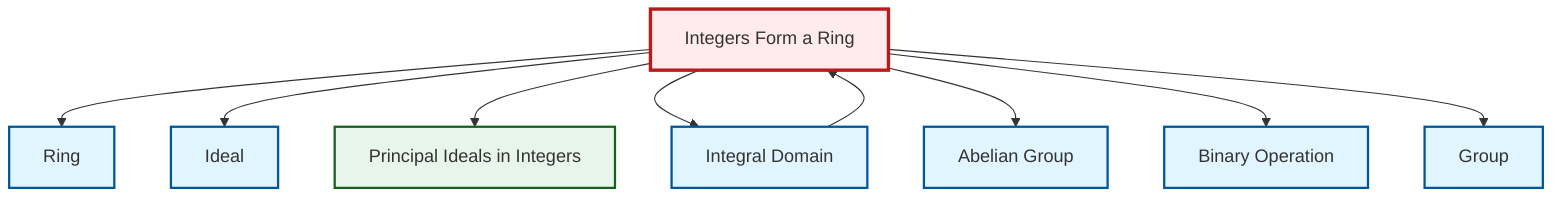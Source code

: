 graph TD
    classDef definition fill:#e1f5fe,stroke:#01579b,stroke-width:2px
    classDef theorem fill:#f3e5f5,stroke:#4a148c,stroke-width:2px
    classDef axiom fill:#fff3e0,stroke:#e65100,stroke-width:2px
    classDef example fill:#e8f5e9,stroke:#1b5e20,stroke-width:2px
    classDef current fill:#ffebee,stroke:#b71c1c,stroke-width:3px
    def-ring["Ring"]:::definition
    ex-integers-ring["Integers Form a Ring"]:::example
    def-binary-operation["Binary Operation"]:::definition
    def-abelian-group["Abelian Group"]:::definition
    def-group["Group"]:::definition
    def-ideal["Ideal"]:::definition
    def-integral-domain["Integral Domain"]:::definition
    ex-principal-ideal["Principal Ideals in Integers"]:::example
    ex-integers-ring --> def-ring
    ex-integers-ring --> def-ideal
    def-integral-domain --> ex-integers-ring
    ex-integers-ring --> ex-principal-ideal
    ex-integers-ring --> def-integral-domain
    ex-integers-ring --> def-abelian-group
    ex-integers-ring --> def-binary-operation
    ex-integers-ring --> def-group
    class ex-integers-ring current